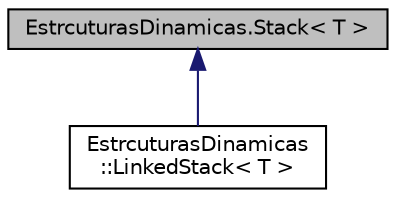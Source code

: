 digraph "EstrcuturasDinamicas.Stack&lt; T &gt;"
{
  edge [fontname="Helvetica",fontsize="10",labelfontname="Helvetica",labelfontsize="10"];
  node [fontname="Helvetica",fontsize="10",shape=record];
  Node0 [label="EstrcuturasDinamicas.Stack\< T \>",height=0.2,width=0.4,color="black", fillcolor="grey75", style="filled", fontcolor="black"];
  Node0 -> Node1 [dir="back",color="midnightblue",fontsize="10",style="solid",fontname="Helvetica"];
  Node1 [label="EstrcuturasDinamicas\l::LinkedStack\< T \>",height=0.2,width=0.4,color="black", fillcolor="white", style="filled",URL="$class_estrcuturas_dinamicas_1_1_linked_stack.html"];
}

